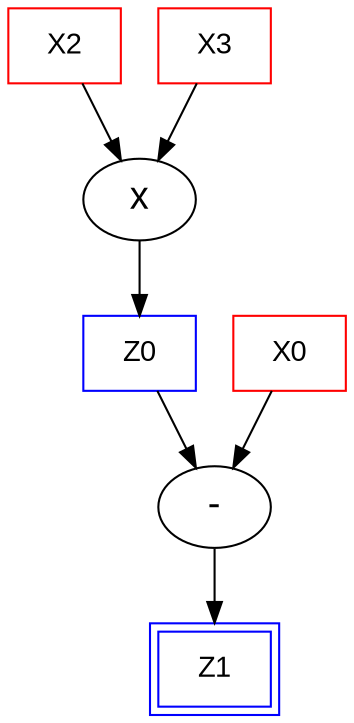 
digraph G {
  X2 [shape=box,fontname="Arial",color=red,peripheries=1];
  X3 [shape=box,fontname="Arial",color=red,peripheries=1];
  Z0 [shape=box,fontname="Arial",color=blue,peripheries=1];
  Z0_op [shape=ellipse,fontname="Arial",fontsize=18,label=" x ",color=black];
  Z0_op -> Z0;
  X2 -> Z0_op;
  X3 -> Z0_op;
  X0 [shape=box,fontname="Arial",color=red,peripheries=1];
  Z1 [shape=box,fontname="Arial",color=blue,peripheries=2];
  Z1_op [shape=ellipse,fontname="Arial",fontsize=18,label=" - ",color=black];
  Z1_op -> Z1;
  Z0 -> Z1_op;
  X0 -> Z1_op;
}
